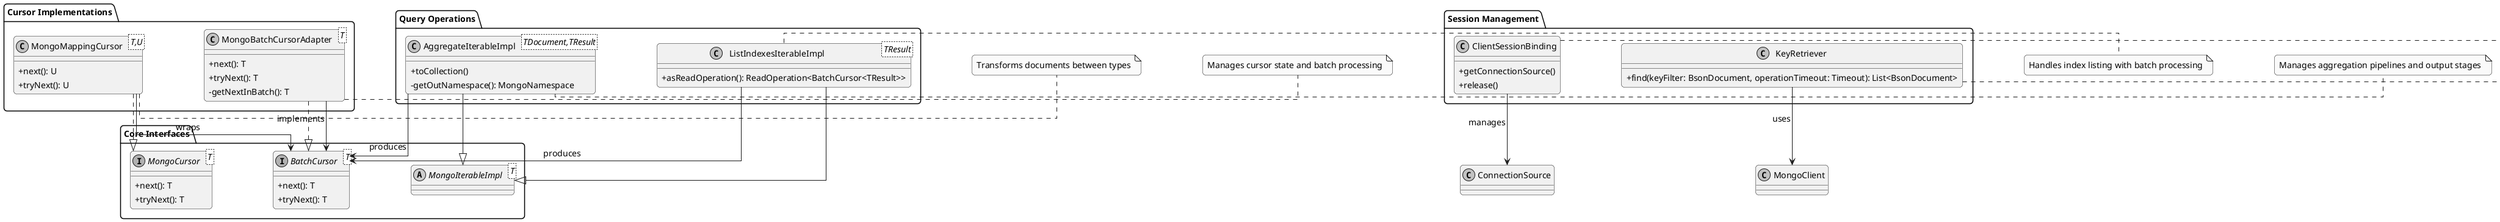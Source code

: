 @startuml
skinparam classAttributeIconSize 0
skinparam monochrome true
skinparam shadowing false
skinparam linetype ortho
skinparam nodesep 100
skinparam ranksep 80
skinparam defaultFontSize 14
skinparam defaultFontName Arial
skinparam padding 2
skinparam roundCorner 10

' Base interfaces and abstract classes
package "Core Interfaces" {
    interface BatchCursor<T> {
        +next(): T
        +tryNext(): T
    }
    interface MongoCursor<T> {
        +next(): T
        +tryNext(): T
    }
    abstract class MongoIterableImpl<T>
}

' Cursor implementations
package "Cursor Implementations" {
    class MongoBatchCursorAdapter<T> {
        +next(): T
        +tryNext(): T
        -getNextInBatch(): T
    }

    class MongoMappingCursor<T,U> {
        +next(): U
        +tryNext(): U
    }
}

' Session and resource management
package "Session Management" {
    class ClientSessionBinding {
        +getConnectionSource()
        +release()
    }

    class KeyRetriever {
        +find(keyFilter: BsonDocument, operationTimeout: Timeout): List<BsonDocument>
    }
}

' Query operations
package "Query Operations" {
    class ListIndexesIterableImpl<TResult> {
        +asReadOperation(): ReadOperation<BatchCursor<TResult>>
    }

    class AggregateIterableImpl<TDocument,TResult> {
        +toCollection()
        -getOutNamespace(): MongoNamespace
    }
}

' Inheritance relationships
MongoBatchCursorAdapter ..|> BatchCursor
MongoMappingCursor ..|> MongoCursor
ListIndexesIterableImpl --|> MongoIterableImpl
AggregateIterableImpl --|> MongoIterableImpl

' Usage relationships
MongoMappingCursor --> BatchCursor: wraps
MongoBatchCursorAdapter --> BatchCursor: implements
ClientSessionBinding --> ConnectionSource: manages
KeyRetriever --> MongoClient: uses
ListIndexesIterableImpl --> BatchCursor: produces
AggregateIterableImpl --> BatchCursor: produces

note right of MongoBatchCursorAdapter
  Manages cursor state and batch processing
end note

note right of MongoMappingCursor
  Transforms documents between types
end note

note right of ClientSessionBinding
  Handles session lifecycle and connection pinning
end note

note right of KeyRetriever
  Retrieves keys with timeout and read concern
end note

note right of ListIndexesIterableImpl
  Handles index listing with batch processing
end note

note right of AggregateIterableImpl
  Manages aggregation pipelines and output stages
end note

@enduml
